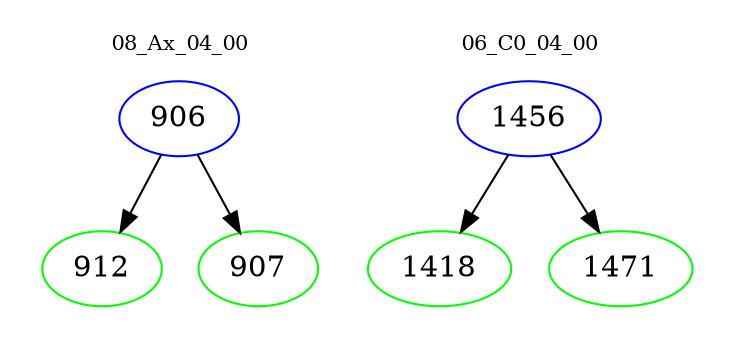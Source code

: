 digraph{
subgraph cluster_0 {
color = white
label = "08_Ax_04_00";
fontsize=10;
T0_906 [label="906", color="blue"]
T0_906 -> T0_912 [color="black"]
T0_912 [label="912", color="green"]
T0_906 -> T0_907 [color="black"]
T0_907 [label="907", color="green"]
}
subgraph cluster_1 {
color = white
label = "06_C0_04_00";
fontsize=10;
T1_1456 [label="1456", color="blue"]
T1_1456 -> T1_1418 [color="black"]
T1_1418 [label="1418", color="green"]
T1_1456 -> T1_1471 [color="black"]
T1_1471 [label="1471", color="green"]
}
}
